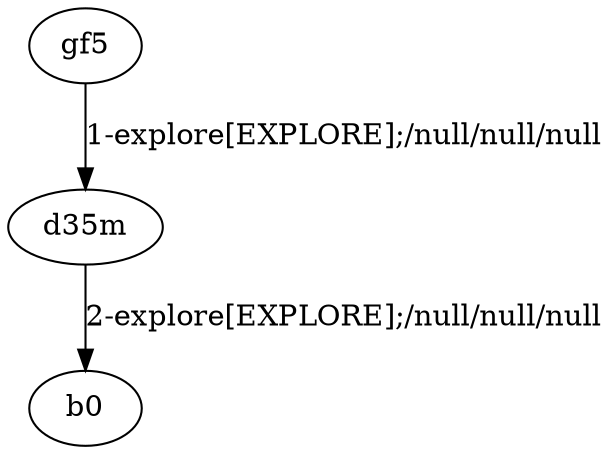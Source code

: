 # Total number of goals covered by this test: 1
# d35m --> b0

digraph g {
"gf5" -> "d35m" [label = "1-explore[EXPLORE];/null/null/null"];
"d35m" -> "b0" [label = "2-explore[EXPLORE];/null/null/null"];
}